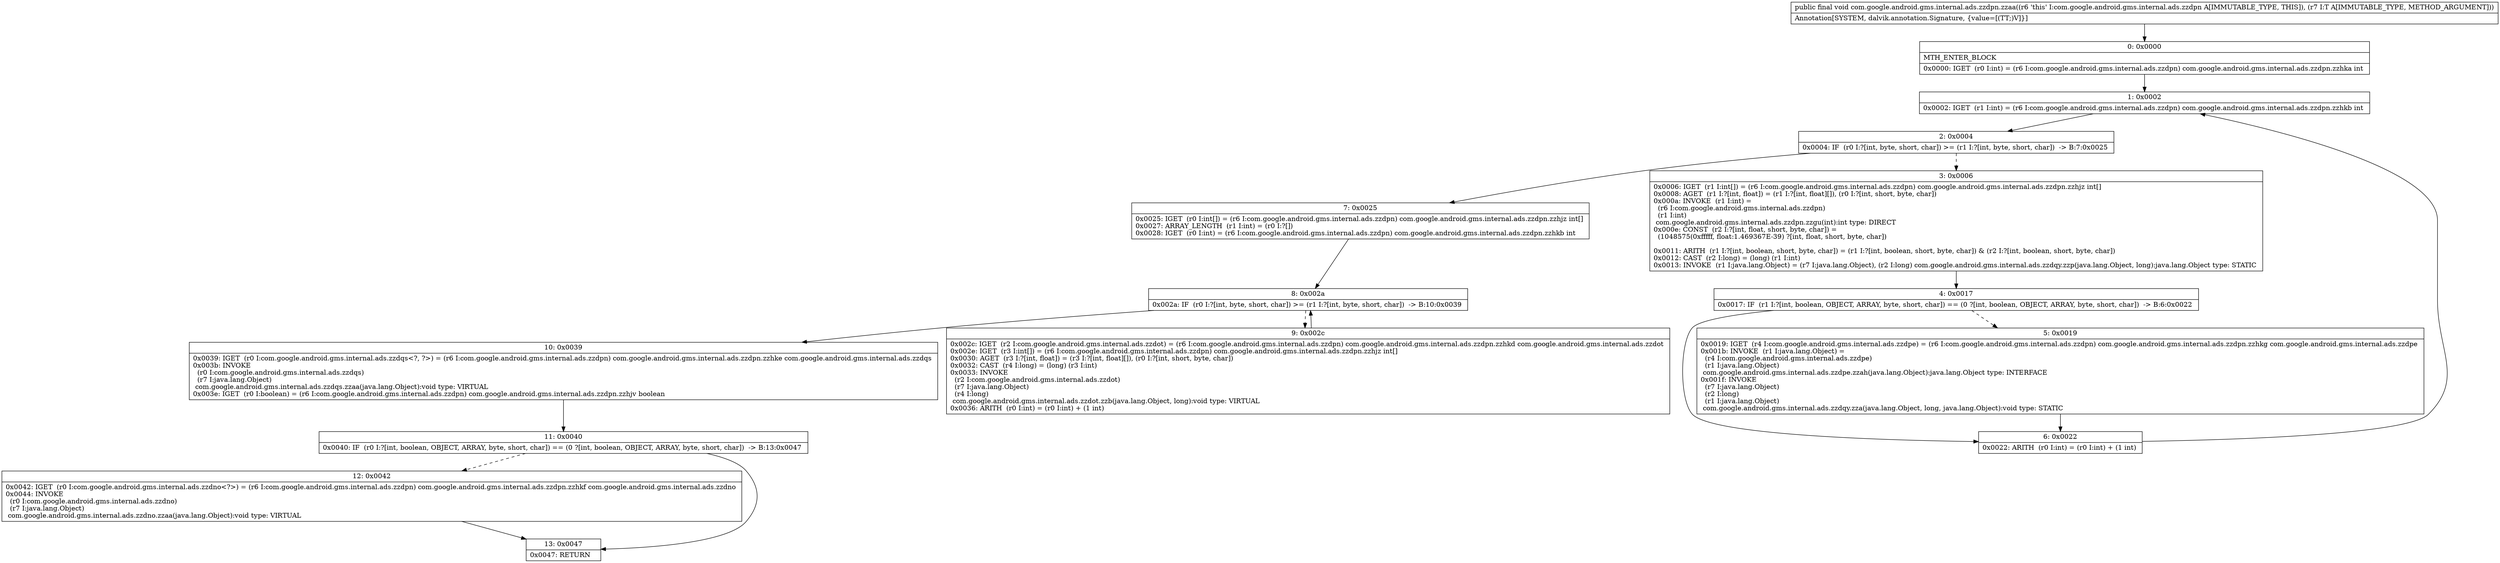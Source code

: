 digraph "CFG forcom.google.android.gms.internal.ads.zzdpn.zzaa(Ljava\/lang\/Object;)V" {
Node_0 [shape=record,label="{0\:\ 0x0000|MTH_ENTER_BLOCK\l|0x0000: IGET  (r0 I:int) = (r6 I:com.google.android.gms.internal.ads.zzdpn) com.google.android.gms.internal.ads.zzdpn.zzhka int \l}"];
Node_1 [shape=record,label="{1\:\ 0x0002|0x0002: IGET  (r1 I:int) = (r6 I:com.google.android.gms.internal.ads.zzdpn) com.google.android.gms.internal.ads.zzdpn.zzhkb int \l}"];
Node_2 [shape=record,label="{2\:\ 0x0004|0x0004: IF  (r0 I:?[int, byte, short, char]) \>= (r1 I:?[int, byte, short, char])  \-\> B:7:0x0025 \l}"];
Node_3 [shape=record,label="{3\:\ 0x0006|0x0006: IGET  (r1 I:int[]) = (r6 I:com.google.android.gms.internal.ads.zzdpn) com.google.android.gms.internal.ads.zzdpn.zzhjz int[] \l0x0008: AGET  (r1 I:?[int, float]) = (r1 I:?[int, float][]), (r0 I:?[int, short, byte, char]) \l0x000a: INVOKE  (r1 I:int) = \l  (r6 I:com.google.android.gms.internal.ads.zzdpn)\l  (r1 I:int)\l com.google.android.gms.internal.ads.zzdpn.zzgu(int):int type: DIRECT \l0x000e: CONST  (r2 I:?[int, float, short, byte, char]) = \l  (1048575(0xfffff, float:1.469367E\-39) ?[int, float, short, byte, char])\l \l0x0011: ARITH  (r1 I:?[int, boolean, short, byte, char]) = (r1 I:?[int, boolean, short, byte, char]) & (r2 I:?[int, boolean, short, byte, char]) \l0x0012: CAST  (r2 I:long) = (long) (r1 I:int) \l0x0013: INVOKE  (r1 I:java.lang.Object) = (r7 I:java.lang.Object), (r2 I:long) com.google.android.gms.internal.ads.zzdqy.zzp(java.lang.Object, long):java.lang.Object type: STATIC \l}"];
Node_4 [shape=record,label="{4\:\ 0x0017|0x0017: IF  (r1 I:?[int, boolean, OBJECT, ARRAY, byte, short, char]) == (0 ?[int, boolean, OBJECT, ARRAY, byte, short, char])  \-\> B:6:0x0022 \l}"];
Node_5 [shape=record,label="{5\:\ 0x0019|0x0019: IGET  (r4 I:com.google.android.gms.internal.ads.zzdpe) = (r6 I:com.google.android.gms.internal.ads.zzdpn) com.google.android.gms.internal.ads.zzdpn.zzhkg com.google.android.gms.internal.ads.zzdpe \l0x001b: INVOKE  (r1 I:java.lang.Object) = \l  (r4 I:com.google.android.gms.internal.ads.zzdpe)\l  (r1 I:java.lang.Object)\l com.google.android.gms.internal.ads.zzdpe.zzah(java.lang.Object):java.lang.Object type: INTERFACE \l0x001f: INVOKE  \l  (r7 I:java.lang.Object)\l  (r2 I:long)\l  (r1 I:java.lang.Object)\l com.google.android.gms.internal.ads.zzdqy.zza(java.lang.Object, long, java.lang.Object):void type: STATIC \l}"];
Node_6 [shape=record,label="{6\:\ 0x0022|0x0022: ARITH  (r0 I:int) = (r0 I:int) + (1 int) \l}"];
Node_7 [shape=record,label="{7\:\ 0x0025|0x0025: IGET  (r0 I:int[]) = (r6 I:com.google.android.gms.internal.ads.zzdpn) com.google.android.gms.internal.ads.zzdpn.zzhjz int[] \l0x0027: ARRAY_LENGTH  (r1 I:int) = (r0 I:?[]) \l0x0028: IGET  (r0 I:int) = (r6 I:com.google.android.gms.internal.ads.zzdpn) com.google.android.gms.internal.ads.zzdpn.zzhkb int \l}"];
Node_8 [shape=record,label="{8\:\ 0x002a|0x002a: IF  (r0 I:?[int, byte, short, char]) \>= (r1 I:?[int, byte, short, char])  \-\> B:10:0x0039 \l}"];
Node_9 [shape=record,label="{9\:\ 0x002c|0x002c: IGET  (r2 I:com.google.android.gms.internal.ads.zzdot) = (r6 I:com.google.android.gms.internal.ads.zzdpn) com.google.android.gms.internal.ads.zzdpn.zzhkd com.google.android.gms.internal.ads.zzdot \l0x002e: IGET  (r3 I:int[]) = (r6 I:com.google.android.gms.internal.ads.zzdpn) com.google.android.gms.internal.ads.zzdpn.zzhjz int[] \l0x0030: AGET  (r3 I:?[int, float]) = (r3 I:?[int, float][]), (r0 I:?[int, short, byte, char]) \l0x0032: CAST  (r4 I:long) = (long) (r3 I:int) \l0x0033: INVOKE  \l  (r2 I:com.google.android.gms.internal.ads.zzdot)\l  (r7 I:java.lang.Object)\l  (r4 I:long)\l com.google.android.gms.internal.ads.zzdot.zzb(java.lang.Object, long):void type: VIRTUAL \l0x0036: ARITH  (r0 I:int) = (r0 I:int) + (1 int) \l}"];
Node_10 [shape=record,label="{10\:\ 0x0039|0x0039: IGET  (r0 I:com.google.android.gms.internal.ads.zzdqs\<?, ?\>) = (r6 I:com.google.android.gms.internal.ads.zzdpn) com.google.android.gms.internal.ads.zzdpn.zzhke com.google.android.gms.internal.ads.zzdqs \l0x003b: INVOKE  \l  (r0 I:com.google.android.gms.internal.ads.zzdqs)\l  (r7 I:java.lang.Object)\l com.google.android.gms.internal.ads.zzdqs.zzaa(java.lang.Object):void type: VIRTUAL \l0x003e: IGET  (r0 I:boolean) = (r6 I:com.google.android.gms.internal.ads.zzdpn) com.google.android.gms.internal.ads.zzdpn.zzhjv boolean \l}"];
Node_11 [shape=record,label="{11\:\ 0x0040|0x0040: IF  (r0 I:?[int, boolean, OBJECT, ARRAY, byte, short, char]) == (0 ?[int, boolean, OBJECT, ARRAY, byte, short, char])  \-\> B:13:0x0047 \l}"];
Node_12 [shape=record,label="{12\:\ 0x0042|0x0042: IGET  (r0 I:com.google.android.gms.internal.ads.zzdno\<?\>) = (r6 I:com.google.android.gms.internal.ads.zzdpn) com.google.android.gms.internal.ads.zzdpn.zzhkf com.google.android.gms.internal.ads.zzdno \l0x0044: INVOKE  \l  (r0 I:com.google.android.gms.internal.ads.zzdno)\l  (r7 I:java.lang.Object)\l com.google.android.gms.internal.ads.zzdno.zzaa(java.lang.Object):void type: VIRTUAL \l}"];
Node_13 [shape=record,label="{13\:\ 0x0047|0x0047: RETURN   \l}"];
MethodNode[shape=record,label="{public final void com.google.android.gms.internal.ads.zzdpn.zzaa((r6 'this' I:com.google.android.gms.internal.ads.zzdpn A[IMMUTABLE_TYPE, THIS]), (r7 I:T A[IMMUTABLE_TYPE, METHOD_ARGUMENT]))  | Annotation[SYSTEM, dalvik.annotation.Signature, \{value=[(TT;)V]\}]\l}"];
MethodNode -> Node_0;
Node_0 -> Node_1;
Node_1 -> Node_2;
Node_2 -> Node_3[style=dashed];
Node_2 -> Node_7;
Node_3 -> Node_4;
Node_4 -> Node_5[style=dashed];
Node_4 -> Node_6;
Node_5 -> Node_6;
Node_6 -> Node_1;
Node_7 -> Node_8;
Node_8 -> Node_9[style=dashed];
Node_8 -> Node_10;
Node_9 -> Node_8;
Node_10 -> Node_11;
Node_11 -> Node_12[style=dashed];
Node_11 -> Node_13;
Node_12 -> Node_13;
}

